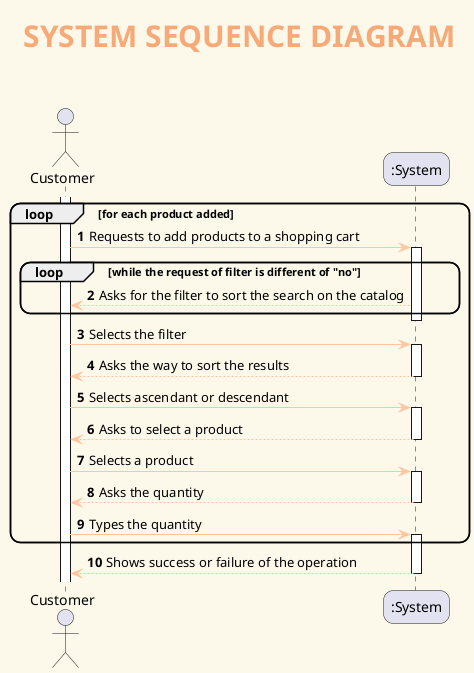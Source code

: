 @startuml
' ======= layout =========
skinparam backgroundColor #fcf9ea
skinparam titleBorderRoundCorner 15
skinparam titleFontSize 30
skinparam classAttributeIconSize 0
skinparam titleFontName Arial Black
skinparam titleFontColor #f8a978
skinparam roundcorner 20
skinparam stereotypeCBackgroundColor ffc5a1
skinparam class {

ArrowColor ffc5a1
BorderColor White
BackgroundColor badfdb
}


' ======= title =========
title <b>SYSTEM SEQUENCE DIAGRAM\n
autonumber
actor "Customer" as Cli
activate Cli
loop for each product added
Cli -> ":System" : Requests to add products to a shopping cart
activate ":System"
loop while the request of filter is different of "no"
Cli <-- ":System": Asks for the filter to sort the search on the catalog
end loop
deactivate ":System"
Cli -> ":System" : Selects the filter
activate ":System"
Cli <-- ":System": Asks the way to sort the results
deactivate ":System"
Cli -> ":System" : Selects ascendant or descendant
activate ":System"
Cli <-- ":System": Asks to select a product
deactivate ":System"
Cli -> ":System" : Selects a product
activate ":System"
Cli <-- ":System": Asks the quantity
deactivate ":System"
Cli -> ":System" : Types the quantity
activate ":System"
end loop

Cli <-- ":System": Shows success or failure of the operation
deactivate ":System"



@enduml